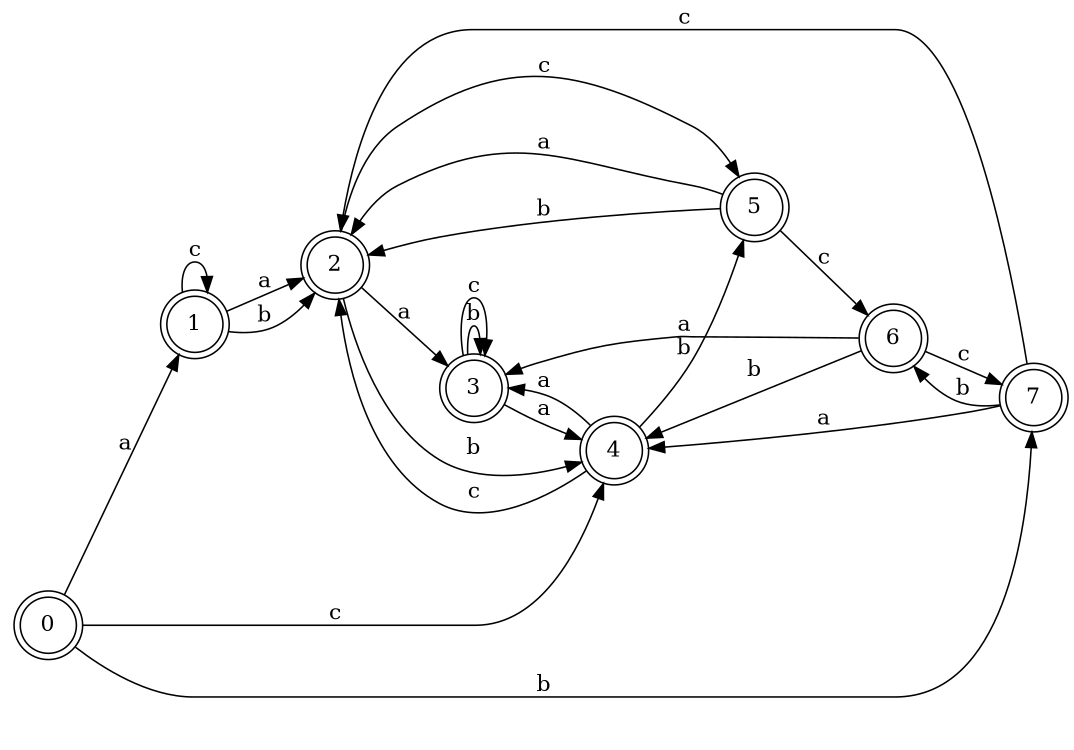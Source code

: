digraph n7_8 {
__start0 [label="" shape="none"];

rankdir=LR;
size="8,5";

s0 [style="rounded,filled", color="black", fillcolor="white" shape="doublecircle", label="0"];
s1 [style="rounded,filled", color="black", fillcolor="white" shape="doublecircle", label="1"];
s2 [style="rounded,filled", color="black", fillcolor="white" shape="doublecircle", label="2"];
s3 [style="rounded,filled", color="black", fillcolor="white" shape="doublecircle", label="3"];
s4 [style="rounded,filled", color="black", fillcolor="white" shape="doublecircle", label="4"];
s5 [style="rounded,filled", color="black", fillcolor="white" shape="doublecircle", label="5"];
s6 [style="rounded,filled", color="black", fillcolor="white" shape="doublecircle", label="6"];
s7 [style="rounded,filled", color="black", fillcolor="white" shape="doublecircle", label="7"];
s0 -> s1 [label="a"];
s0 -> s7 [label="b"];
s0 -> s4 [label="c"];
s1 -> s2 [label="a"];
s1 -> s2 [label="b"];
s1 -> s1 [label="c"];
s2 -> s3 [label="a"];
s2 -> s4 [label="b"];
s2 -> s5 [label="c"];
s3 -> s4 [label="a"];
s3 -> s3 [label="b"];
s3 -> s3 [label="c"];
s4 -> s3 [label="a"];
s4 -> s5 [label="b"];
s4 -> s2 [label="c"];
s5 -> s2 [label="a"];
s5 -> s2 [label="b"];
s5 -> s6 [label="c"];
s6 -> s3 [label="a"];
s6 -> s4 [label="b"];
s6 -> s7 [label="c"];
s7 -> s4 [label="a"];
s7 -> s6 [label="b"];
s7 -> s2 [label="c"];

}